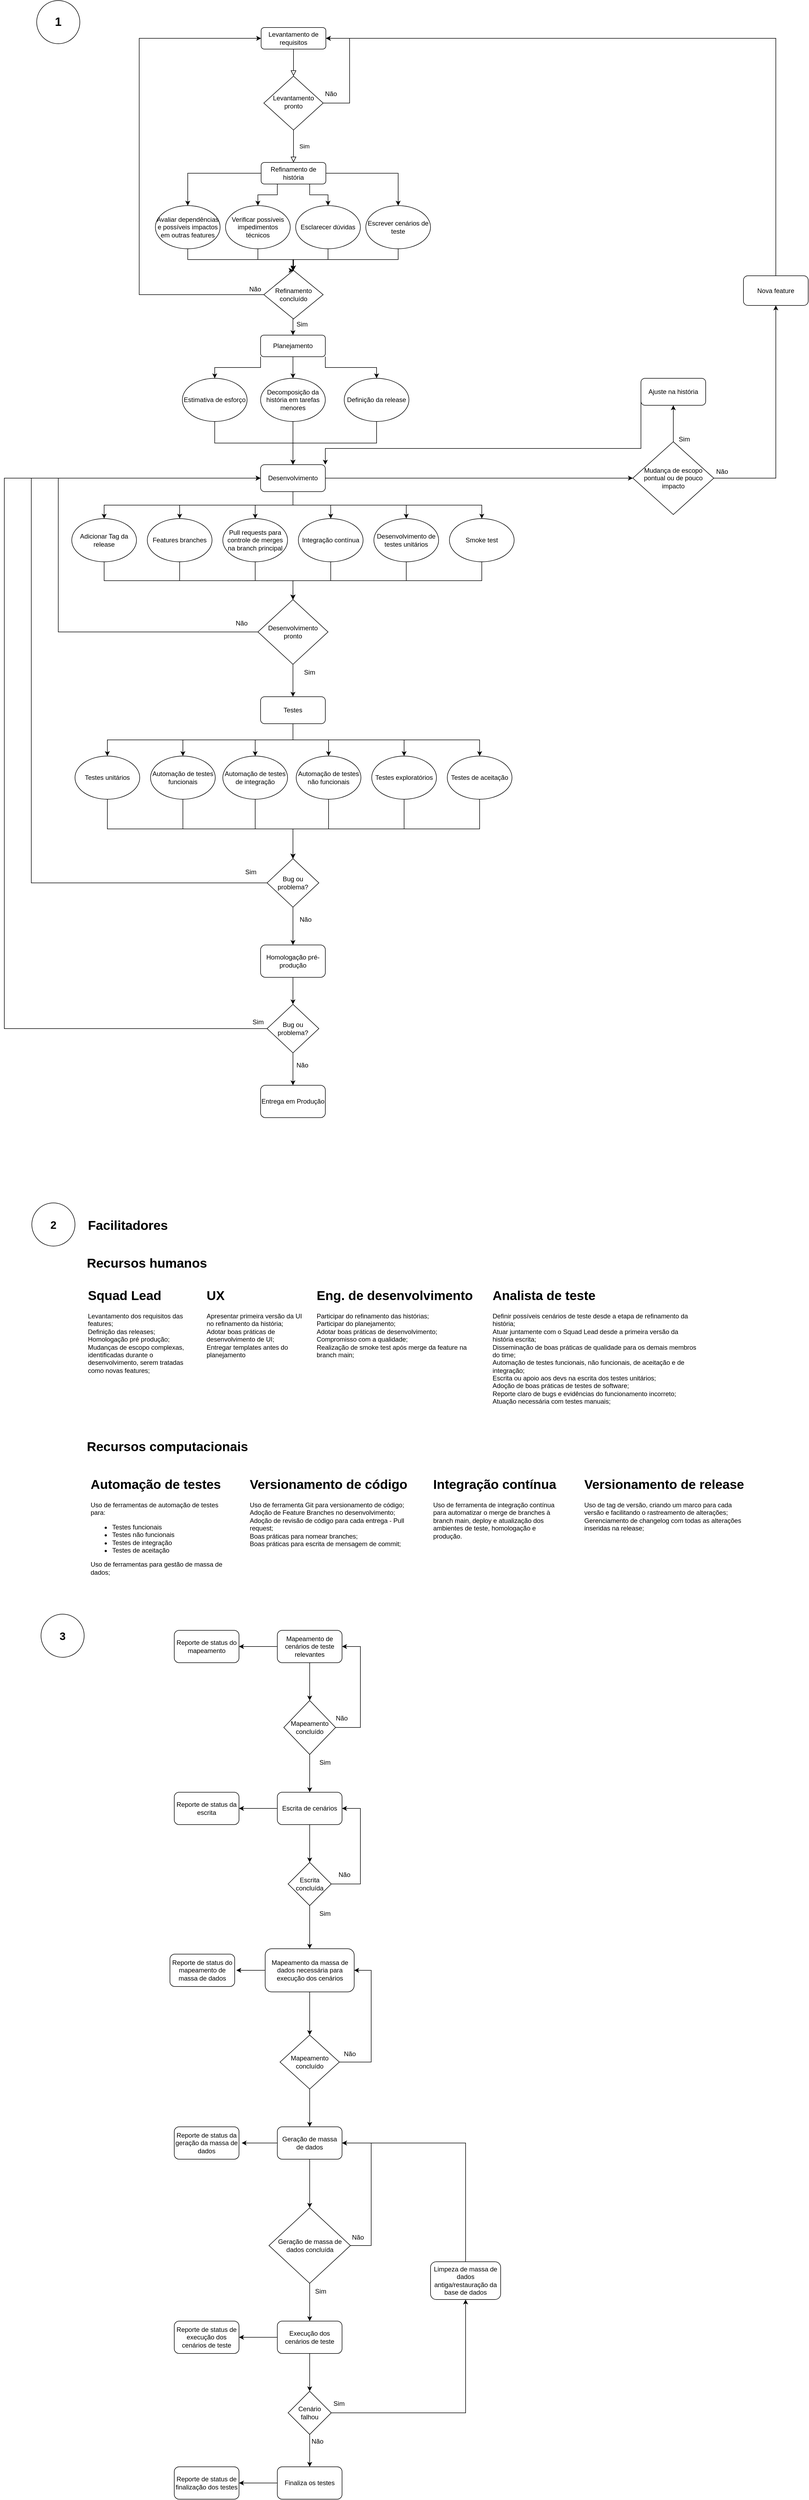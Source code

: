<mxfile version="21.3.4" type="github">
  <diagram id="C5RBs43oDa-KdzZeNtuy" name="Page-1">
    <mxGraphModel dx="2261" dy="803" grid="1" gridSize="10" guides="1" tooltips="1" connect="1" arrows="1" fold="1" page="1" pageScale="1" pageWidth="827" pageHeight="1169" math="0" shadow="0">
      <root>
        <mxCell id="WIyWlLk6GJQsqaUBKTNV-0" />
        <mxCell id="WIyWlLk6GJQsqaUBKTNV-1" parent="WIyWlLk6GJQsqaUBKTNV-0" />
        <mxCell id="WIyWlLk6GJQsqaUBKTNV-2" value="" style="rounded=0;html=1;jettySize=auto;orthogonalLoop=1;fontSize=11;endArrow=block;endFill=0;endSize=8;strokeWidth=1;shadow=0;labelBackgroundColor=none;edgeStyle=orthogonalEdgeStyle;" parent="WIyWlLk6GJQsqaUBKTNV-1" source="WIyWlLk6GJQsqaUBKTNV-3" target="WIyWlLk6GJQsqaUBKTNV-6" edge="1">
          <mxGeometry relative="1" as="geometry" />
        </mxCell>
        <mxCell id="WIyWlLk6GJQsqaUBKTNV-3" value="Levantamento de requisitos" style="rounded=1;whiteSpace=wrap;html=1;fontSize=12;glass=0;strokeWidth=1;shadow=0;" parent="WIyWlLk6GJQsqaUBKTNV-1" vertex="1">
          <mxGeometry x="326" y="80" width="120" height="40" as="geometry" />
        </mxCell>
        <mxCell id="WIyWlLk6GJQsqaUBKTNV-4" value="Sim" style="rounded=0;html=1;jettySize=auto;orthogonalLoop=1;fontSize=11;endArrow=block;endFill=0;endSize=8;strokeWidth=1;shadow=0;labelBackgroundColor=none;edgeStyle=orthogonalEdgeStyle;" parent="WIyWlLk6GJQsqaUBKTNV-1" source="WIyWlLk6GJQsqaUBKTNV-6" edge="1">
          <mxGeometry y="20" relative="1" as="geometry">
            <mxPoint as="offset" />
            <mxPoint x="386" y="330" as="targetPoint" />
            <Array as="points">
              <mxPoint x="386" y="320" />
              <mxPoint x="386" y="320" />
            </Array>
          </mxGeometry>
        </mxCell>
        <mxCell id="gUWSGeCoAkIVPsZjQ3K5-24" style="edgeStyle=orthogonalEdgeStyle;rounded=0;orthogonalLoop=1;jettySize=auto;html=1;exitX=1;exitY=0.5;exitDx=0;exitDy=0;entryX=1;entryY=0.5;entryDx=0;entryDy=0;" edge="1" parent="WIyWlLk6GJQsqaUBKTNV-1" source="WIyWlLk6GJQsqaUBKTNV-6" target="WIyWlLk6GJQsqaUBKTNV-3">
          <mxGeometry relative="1" as="geometry">
            <Array as="points">
              <mxPoint x="490" y="220" />
              <mxPoint x="490" y="100" />
            </Array>
          </mxGeometry>
        </mxCell>
        <mxCell id="WIyWlLk6GJQsqaUBKTNV-6" value="Levantamento pronto" style="rhombus;whiteSpace=wrap;html=1;shadow=0;fontFamily=Helvetica;fontSize=12;align=center;strokeWidth=1;spacing=6;spacingTop=-4;" parent="WIyWlLk6GJQsqaUBKTNV-1" vertex="1">
          <mxGeometry x="331" y="170" width="110" height="100" as="geometry" />
        </mxCell>
        <mxCell id="_JrQf9LCMX_1aPN5_MQG-32" style="edgeStyle=orthogonalEdgeStyle;rounded=0;orthogonalLoop=1;jettySize=auto;html=1;exitX=0.75;exitY=1;exitDx=0;exitDy=0;entryX=0.5;entryY=0;entryDx=0;entryDy=0;" parent="WIyWlLk6GJQsqaUBKTNV-1" source="WIyWlLk6GJQsqaUBKTNV-12" target="_JrQf9LCMX_1aPN5_MQG-2" edge="1">
          <mxGeometry relative="1" as="geometry" />
        </mxCell>
        <mxCell id="_JrQf9LCMX_1aPN5_MQG-34" style="edgeStyle=orthogonalEdgeStyle;rounded=0;orthogonalLoop=1;jettySize=auto;html=1;exitX=1;exitY=0.5;exitDx=0;exitDy=0;entryX=0.5;entryY=0;entryDx=0;entryDy=0;" parent="WIyWlLk6GJQsqaUBKTNV-1" source="WIyWlLk6GJQsqaUBKTNV-12" target="_JrQf9LCMX_1aPN5_MQG-3" edge="1">
          <mxGeometry relative="1" as="geometry" />
        </mxCell>
        <mxCell id="_JrQf9LCMX_1aPN5_MQG-35" style="edgeStyle=orthogonalEdgeStyle;rounded=0;orthogonalLoop=1;jettySize=auto;html=1;exitX=0;exitY=0.5;exitDx=0;exitDy=0;entryX=0.5;entryY=0;entryDx=0;entryDy=0;" parent="WIyWlLk6GJQsqaUBKTNV-1" source="WIyWlLk6GJQsqaUBKTNV-12" target="_JrQf9LCMX_1aPN5_MQG-0" edge="1">
          <mxGeometry relative="1" as="geometry">
            <mxPoint x="190" y="400" as="targetPoint" />
          </mxGeometry>
        </mxCell>
        <mxCell id="_JrQf9LCMX_1aPN5_MQG-36" style="edgeStyle=orthogonalEdgeStyle;rounded=0;orthogonalLoop=1;jettySize=auto;html=1;exitX=0.25;exitY=1;exitDx=0;exitDy=0;entryX=0.5;entryY=0;entryDx=0;entryDy=0;" parent="WIyWlLk6GJQsqaUBKTNV-1" source="WIyWlLk6GJQsqaUBKTNV-12" target="_JrQf9LCMX_1aPN5_MQG-1" edge="1">
          <mxGeometry relative="1" as="geometry" />
        </mxCell>
        <mxCell id="WIyWlLk6GJQsqaUBKTNV-12" value="Refinamento de história" style="rounded=1;whiteSpace=wrap;html=1;fontSize=12;glass=0;strokeWidth=1;shadow=0;" parent="WIyWlLk6GJQsqaUBKTNV-1" vertex="1">
          <mxGeometry x="326" y="330" width="120" height="40" as="geometry" />
        </mxCell>
        <mxCell id="_JrQf9LCMX_1aPN5_MQG-12" style="edgeStyle=orthogonalEdgeStyle;rounded=0;orthogonalLoop=1;jettySize=auto;html=1;exitX=0.5;exitY=1;exitDx=0;exitDy=0;entryX=0.5;entryY=0;entryDx=0;entryDy=0;" parent="WIyWlLk6GJQsqaUBKTNV-1" source="_JrQf9LCMX_1aPN5_MQG-0" target="_JrQf9LCMX_1aPN5_MQG-8" edge="1">
          <mxGeometry relative="1" as="geometry">
            <Array as="points">
              <mxPoint x="190" y="510" />
              <mxPoint x="385" y="510" />
            </Array>
          </mxGeometry>
        </mxCell>
        <mxCell id="_JrQf9LCMX_1aPN5_MQG-0" value="Avaliar dependências e possíveis impactos em outras features" style="ellipse;whiteSpace=wrap;html=1;" parent="WIyWlLk6GJQsqaUBKTNV-1" vertex="1">
          <mxGeometry x="130" y="410" width="120" height="80" as="geometry" />
        </mxCell>
        <mxCell id="_JrQf9LCMX_1aPN5_MQG-11" style="edgeStyle=orthogonalEdgeStyle;rounded=0;orthogonalLoop=1;jettySize=auto;html=1;exitX=0.5;exitY=1;exitDx=0;exitDy=0;entryX=0.5;entryY=0;entryDx=0;entryDy=0;" parent="WIyWlLk6GJQsqaUBKTNV-1" source="_JrQf9LCMX_1aPN5_MQG-1" target="_JrQf9LCMX_1aPN5_MQG-8" edge="1">
          <mxGeometry relative="1" as="geometry" />
        </mxCell>
        <mxCell id="_JrQf9LCMX_1aPN5_MQG-1" value="Verificar possíveis impedimentos técnicos" style="ellipse;whiteSpace=wrap;html=1;" parent="WIyWlLk6GJQsqaUBKTNV-1" vertex="1">
          <mxGeometry x="260" y="410" width="120" height="80" as="geometry" />
        </mxCell>
        <mxCell id="_JrQf9LCMX_1aPN5_MQG-10" style="edgeStyle=orthogonalEdgeStyle;rounded=0;orthogonalLoop=1;jettySize=auto;html=1;entryX=0.5;entryY=0;entryDx=0;entryDy=0;" parent="WIyWlLk6GJQsqaUBKTNV-1" source="_JrQf9LCMX_1aPN5_MQG-2" target="_JrQf9LCMX_1aPN5_MQG-8" edge="1">
          <mxGeometry relative="1" as="geometry" />
        </mxCell>
        <mxCell id="_JrQf9LCMX_1aPN5_MQG-2" value="Esclarecer dúvidas" style="ellipse;whiteSpace=wrap;html=1;" parent="WIyWlLk6GJQsqaUBKTNV-1" vertex="1">
          <mxGeometry x="390" y="410" width="120" height="80" as="geometry" />
        </mxCell>
        <mxCell id="_JrQf9LCMX_1aPN5_MQG-13" style="edgeStyle=orthogonalEdgeStyle;rounded=0;orthogonalLoop=1;jettySize=auto;html=1;exitX=0.5;exitY=1;exitDx=0;exitDy=0;" parent="WIyWlLk6GJQsqaUBKTNV-1" source="_JrQf9LCMX_1aPN5_MQG-3" target="_JrQf9LCMX_1aPN5_MQG-8" edge="1">
          <mxGeometry relative="1" as="geometry">
            <Array as="points">
              <mxPoint x="580" y="510" />
              <mxPoint x="385" y="510" />
            </Array>
          </mxGeometry>
        </mxCell>
        <mxCell id="_JrQf9LCMX_1aPN5_MQG-3" value="Escrever cenários de teste" style="ellipse;whiteSpace=wrap;html=1;" parent="WIyWlLk6GJQsqaUBKTNV-1" vertex="1">
          <mxGeometry x="520" y="410" width="120" height="80" as="geometry" />
        </mxCell>
        <mxCell id="_JrQf9LCMX_1aPN5_MQG-15" style="edgeStyle=orthogonalEdgeStyle;rounded=0;orthogonalLoop=1;jettySize=auto;html=1;exitX=0.5;exitY=1;exitDx=0;exitDy=0;entryX=0.5;entryY=0;entryDx=0;entryDy=0;" parent="WIyWlLk6GJQsqaUBKTNV-1" source="_JrQf9LCMX_1aPN5_MQG-8" target="_JrQf9LCMX_1aPN5_MQG-14" edge="1">
          <mxGeometry relative="1" as="geometry" />
        </mxCell>
        <mxCell id="_JrQf9LCMX_1aPN5_MQG-21" style="edgeStyle=orthogonalEdgeStyle;rounded=0;orthogonalLoop=1;jettySize=auto;html=1;exitX=0;exitY=0.5;exitDx=0;exitDy=0;entryX=0;entryY=0.5;entryDx=0;entryDy=0;" parent="WIyWlLk6GJQsqaUBKTNV-1" source="_JrQf9LCMX_1aPN5_MQG-8" target="WIyWlLk6GJQsqaUBKTNV-3" edge="1">
          <mxGeometry relative="1" as="geometry">
            <Array as="points">
              <mxPoint x="100" y="575" />
              <mxPoint x="100" y="100" />
            </Array>
          </mxGeometry>
        </mxCell>
        <mxCell id="_JrQf9LCMX_1aPN5_MQG-8" value="Refinamento concluído" style="rhombus;whiteSpace=wrap;html=1;" parent="WIyWlLk6GJQsqaUBKTNV-1" vertex="1">
          <mxGeometry x="331" y="530" width="110" height="90" as="geometry" />
        </mxCell>
        <mxCell id="_JrQf9LCMX_1aPN5_MQG-26" style="edgeStyle=orthogonalEdgeStyle;rounded=0;orthogonalLoop=1;jettySize=auto;html=1;exitX=0.5;exitY=1;exitDx=0;exitDy=0;" parent="WIyWlLk6GJQsqaUBKTNV-1" source="_JrQf9LCMX_1aPN5_MQG-14" target="_JrQf9LCMX_1aPN5_MQG-24" edge="1">
          <mxGeometry relative="1" as="geometry" />
        </mxCell>
        <mxCell id="_JrQf9LCMX_1aPN5_MQG-27" style="edgeStyle=orthogonalEdgeStyle;rounded=0;orthogonalLoop=1;jettySize=auto;html=1;exitX=0;exitY=1;exitDx=0;exitDy=0;entryX=0.5;entryY=0;entryDx=0;entryDy=0;" parent="WIyWlLk6GJQsqaUBKTNV-1" source="_JrQf9LCMX_1aPN5_MQG-14" target="_JrQf9LCMX_1aPN5_MQG-23" edge="1">
          <mxGeometry relative="1" as="geometry" />
        </mxCell>
        <mxCell id="_JrQf9LCMX_1aPN5_MQG-28" style="edgeStyle=orthogonalEdgeStyle;rounded=0;orthogonalLoop=1;jettySize=auto;html=1;exitX=1;exitY=1;exitDx=0;exitDy=0;entryX=0.5;entryY=0;entryDx=0;entryDy=0;" parent="WIyWlLk6GJQsqaUBKTNV-1" source="_JrQf9LCMX_1aPN5_MQG-14" target="_JrQf9LCMX_1aPN5_MQG-25" edge="1">
          <mxGeometry relative="1" as="geometry" />
        </mxCell>
        <mxCell id="_JrQf9LCMX_1aPN5_MQG-14" value="Planejamento" style="rounded=1;whiteSpace=wrap;html=1;" parent="WIyWlLk6GJQsqaUBKTNV-1" vertex="1">
          <mxGeometry x="325" y="650" width="120" height="40" as="geometry" />
        </mxCell>
        <mxCell id="_JrQf9LCMX_1aPN5_MQG-16" value="Sim" style="text;html=1;strokeColor=none;fillColor=none;align=center;verticalAlign=middle;whiteSpace=wrap;rounded=0;" parent="WIyWlLk6GJQsqaUBKTNV-1" vertex="1">
          <mxGeometry x="380" y="620" width="44" height="20" as="geometry" />
        </mxCell>
        <mxCell id="_JrQf9LCMX_1aPN5_MQG-22" value="Não" style="text;html=1;strokeColor=none;fillColor=none;align=center;verticalAlign=middle;whiteSpace=wrap;rounded=0;" parent="WIyWlLk6GJQsqaUBKTNV-1" vertex="1">
          <mxGeometry x="285" y="550" width="60" height="30" as="geometry" />
        </mxCell>
        <mxCell id="_JrQf9LCMX_1aPN5_MQG-38" style="edgeStyle=orthogonalEdgeStyle;rounded=0;orthogonalLoop=1;jettySize=auto;html=1;exitX=0.5;exitY=1;exitDx=0;exitDy=0;" parent="WIyWlLk6GJQsqaUBKTNV-1" source="_JrQf9LCMX_1aPN5_MQG-23" target="_JrQf9LCMX_1aPN5_MQG-37" edge="1">
          <mxGeometry relative="1" as="geometry" />
        </mxCell>
        <mxCell id="_JrQf9LCMX_1aPN5_MQG-23" value="Estimativa de esforço" style="ellipse;whiteSpace=wrap;html=1;" parent="WIyWlLk6GJQsqaUBKTNV-1" vertex="1">
          <mxGeometry x="180" y="730" width="120" height="80" as="geometry" />
        </mxCell>
        <mxCell id="_JrQf9LCMX_1aPN5_MQG-39" style="edgeStyle=orthogonalEdgeStyle;rounded=0;orthogonalLoop=1;jettySize=auto;html=1;exitX=0.5;exitY=1;exitDx=0;exitDy=0;entryX=0.5;entryY=0;entryDx=0;entryDy=0;" parent="WIyWlLk6GJQsqaUBKTNV-1" source="_JrQf9LCMX_1aPN5_MQG-24" target="_JrQf9LCMX_1aPN5_MQG-37" edge="1">
          <mxGeometry relative="1" as="geometry" />
        </mxCell>
        <mxCell id="_JrQf9LCMX_1aPN5_MQG-24" value="Decomposição da história em tarefas menores" style="ellipse;whiteSpace=wrap;html=1;" parent="WIyWlLk6GJQsqaUBKTNV-1" vertex="1">
          <mxGeometry x="325" y="730" width="120" height="80" as="geometry" />
        </mxCell>
        <mxCell id="_JrQf9LCMX_1aPN5_MQG-40" style="edgeStyle=orthogonalEdgeStyle;rounded=0;orthogonalLoop=1;jettySize=auto;html=1;exitX=0.5;exitY=1;exitDx=0;exitDy=0;entryX=0.5;entryY=0;entryDx=0;entryDy=0;" parent="WIyWlLk6GJQsqaUBKTNV-1" source="_JrQf9LCMX_1aPN5_MQG-25" target="_JrQf9LCMX_1aPN5_MQG-37" edge="1">
          <mxGeometry relative="1" as="geometry" />
        </mxCell>
        <mxCell id="_JrQf9LCMX_1aPN5_MQG-25" value="Definição da release" style="ellipse;whiteSpace=wrap;html=1;" parent="WIyWlLk6GJQsqaUBKTNV-1" vertex="1">
          <mxGeometry x="480" y="730" width="120" height="80" as="geometry" />
        </mxCell>
        <mxCell id="_JrQf9LCMX_1aPN5_MQG-50" style="edgeStyle=orthogonalEdgeStyle;rounded=0;orthogonalLoop=1;jettySize=auto;html=1;exitX=0.5;exitY=1;exitDx=0;exitDy=0;entryX=0.5;entryY=0;entryDx=0;entryDy=0;" parent="WIyWlLk6GJQsqaUBKTNV-1" source="_JrQf9LCMX_1aPN5_MQG-37" target="_JrQf9LCMX_1aPN5_MQG-43" edge="1">
          <mxGeometry relative="1" as="geometry" />
        </mxCell>
        <mxCell id="_JrQf9LCMX_1aPN5_MQG-51" style="edgeStyle=orthogonalEdgeStyle;rounded=0;orthogonalLoop=1;jettySize=auto;html=1;exitX=0.5;exitY=1;exitDx=0;exitDy=0;entryX=0.5;entryY=0;entryDx=0;entryDy=0;" parent="WIyWlLk6GJQsqaUBKTNV-1" source="_JrQf9LCMX_1aPN5_MQG-37" target="_JrQf9LCMX_1aPN5_MQG-42" edge="1">
          <mxGeometry relative="1" as="geometry" />
        </mxCell>
        <mxCell id="_JrQf9LCMX_1aPN5_MQG-52" style="edgeStyle=orthogonalEdgeStyle;rounded=0;orthogonalLoop=1;jettySize=auto;html=1;exitX=0.5;exitY=1;exitDx=0;exitDy=0;entryX=0.5;entryY=0;entryDx=0;entryDy=0;" parent="WIyWlLk6GJQsqaUBKTNV-1" source="_JrQf9LCMX_1aPN5_MQG-37" target="_JrQf9LCMX_1aPN5_MQG-41" edge="1">
          <mxGeometry relative="1" as="geometry" />
        </mxCell>
        <mxCell id="_JrQf9LCMX_1aPN5_MQG-53" style="edgeStyle=orthogonalEdgeStyle;rounded=0;orthogonalLoop=1;jettySize=auto;html=1;exitX=0.5;exitY=1;exitDx=0;exitDy=0;entryX=0.5;entryY=0;entryDx=0;entryDy=0;" parent="WIyWlLk6GJQsqaUBKTNV-1" source="_JrQf9LCMX_1aPN5_MQG-37" target="_JrQf9LCMX_1aPN5_MQG-44" edge="1">
          <mxGeometry relative="1" as="geometry" />
        </mxCell>
        <mxCell id="_JrQf9LCMX_1aPN5_MQG-54" style="edgeStyle=orthogonalEdgeStyle;rounded=0;orthogonalLoop=1;jettySize=auto;html=1;exitX=0.5;exitY=1;exitDx=0;exitDy=0;entryX=0.5;entryY=0;entryDx=0;entryDy=0;" parent="WIyWlLk6GJQsqaUBKTNV-1" source="_JrQf9LCMX_1aPN5_MQG-37" target="_JrQf9LCMX_1aPN5_MQG-46" edge="1">
          <mxGeometry relative="1" as="geometry" />
        </mxCell>
        <mxCell id="_JrQf9LCMX_1aPN5_MQG-55" style="edgeStyle=orthogonalEdgeStyle;rounded=0;orthogonalLoop=1;jettySize=auto;html=1;exitX=0.5;exitY=1;exitDx=0;exitDy=0;entryX=0.5;entryY=0;entryDx=0;entryDy=0;" parent="WIyWlLk6GJQsqaUBKTNV-1" source="_JrQf9LCMX_1aPN5_MQG-37" target="_JrQf9LCMX_1aPN5_MQG-48" edge="1">
          <mxGeometry relative="1" as="geometry" />
        </mxCell>
        <mxCell id="gUWSGeCoAkIVPsZjQ3K5-43" style="edgeStyle=orthogonalEdgeStyle;rounded=0;orthogonalLoop=1;jettySize=auto;html=1;exitX=1;exitY=0.5;exitDx=0;exitDy=0;entryX=0;entryY=0.5;entryDx=0;entryDy=0;" edge="1" parent="WIyWlLk6GJQsqaUBKTNV-1" source="_JrQf9LCMX_1aPN5_MQG-37" target="gUWSGeCoAkIVPsZjQ3K5-31">
          <mxGeometry relative="1" as="geometry" />
        </mxCell>
        <mxCell id="_JrQf9LCMX_1aPN5_MQG-37" value="Desenvolvimento" style="rounded=1;whiteSpace=wrap;html=1;" parent="WIyWlLk6GJQsqaUBKTNV-1" vertex="1">
          <mxGeometry x="325" y="890" width="120" height="50" as="geometry" />
        </mxCell>
        <mxCell id="_JrQf9LCMX_1aPN5_MQG-56" style="edgeStyle=orthogonalEdgeStyle;rounded=0;orthogonalLoop=1;jettySize=auto;html=1;exitX=0.5;exitY=1;exitDx=0;exitDy=0;" parent="WIyWlLk6GJQsqaUBKTNV-1" source="_JrQf9LCMX_1aPN5_MQG-41" target="_JrQf9LCMX_1aPN5_MQG-49" edge="1">
          <mxGeometry relative="1" as="geometry" />
        </mxCell>
        <mxCell id="_JrQf9LCMX_1aPN5_MQG-41" value="Adicionar Tag da release" style="ellipse;whiteSpace=wrap;html=1;" parent="WIyWlLk6GJQsqaUBKTNV-1" vertex="1">
          <mxGeometry x="-25" y="990" width="120" height="80" as="geometry" />
        </mxCell>
        <mxCell id="_JrQf9LCMX_1aPN5_MQG-58" style="edgeStyle=orthogonalEdgeStyle;rounded=0;orthogonalLoop=1;jettySize=auto;html=1;exitX=0.5;exitY=1;exitDx=0;exitDy=0;entryX=0.5;entryY=0;entryDx=0;entryDy=0;" parent="WIyWlLk6GJQsqaUBKTNV-1" source="_JrQf9LCMX_1aPN5_MQG-42" target="_JrQf9LCMX_1aPN5_MQG-49" edge="1">
          <mxGeometry relative="1" as="geometry" />
        </mxCell>
        <mxCell id="_JrQf9LCMX_1aPN5_MQG-42" value="Features branches" style="ellipse;whiteSpace=wrap;html=1;" parent="WIyWlLk6GJQsqaUBKTNV-1" vertex="1">
          <mxGeometry x="115" y="990" width="120" height="80" as="geometry" />
        </mxCell>
        <mxCell id="_JrQf9LCMX_1aPN5_MQG-59" style="edgeStyle=orthogonalEdgeStyle;rounded=0;orthogonalLoop=1;jettySize=auto;html=1;exitX=0.5;exitY=1;exitDx=0;exitDy=0;entryX=0.5;entryY=0;entryDx=0;entryDy=0;" parent="WIyWlLk6GJQsqaUBKTNV-1" source="_JrQf9LCMX_1aPN5_MQG-43" target="_JrQf9LCMX_1aPN5_MQG-49" edge="1">
          <mxGeometry relative="1" as="geometry" />
        </mxCell>
        <mxCell id="_JrQf9LCMX_1aPN5_MQG-43" value="Pull requests para controle de merges na branch principal" style="ellipse;whiteSpace=wrap;html=1;" parent="WIyWlLk6GJQsqaUBKTNV-1" vertex="1">
          <mxGeometry x="255" y="990" width="120" height="80" as="geometry" />
        </mxCell>
        <mxCell id="_JrQf9LCMX_1aPN5_MQG-60" style="edgeStyle=orthogonalEdgeStyle;rounded=0;orthogonalLoop=1;jettySize=auto;html=1;exitX=0.5;exitY=1;exitDx=0;exitDy=0;entryX=0.5;entryY=0;entryDx=0;entryDy=0;" parent="WIyWlLk6GJQsqaUBKTNV-1" source="_JrQf9LCMX_1aPN5_MQG-44" target="_JrQf9LCMX_1aPN5_MQG-49" edge="1">
          <mxGeometry relative="1" as="geometry" />
        </mxCell>
        <mxCell id="_JrQf9LCMX_1aPN5_MQG-44" value="Integração contínua" style="ellipse;whiteSpace=wrap;html=1;" parent="WIyWlLk6GJQsqaUBKTNV-1" vertex="1">
          <mxGeometry x="395" y="990" width="120" height="80" as="geometry" />
        </mxCell>
        <mxCell id="_JrQf9LCMX_1aPN5_MQG-61" style="edgeStyle=orthogonalEdgeStyle;rounded=0;orthogonalLoop=1;jettySize=auto;html=1;exitX=0.5;exitY=1;exitDx=0;exitDy=0;entryX=0.5;entryY=0;entryDx=0;entryDy=0;" parent="WIyWlLk6GJQsqaUBKTNV-1" source="_JrQf9LCMX_1aPN5_MQG-46" target="_JrQf9LCMX_1aPN5_MQG-49" edge="1">
          <mxGeometry relative="1" as="geometry" />
        </mxCell>
        <mxCell id="_JrQf9LCMX_1aPN5_MQG-46" value="Desenvolvimento de testes unitários" style="ellipse;whiteSpace=wrap;html=1;" parent="WIyWlLk6GJQsqaUBKTNV-1" vertex="1">
          <mxGeometry x="535" y="990" width="120" height="80" as="geometry" />
        </mxCell>
        <mxCell id="_JrQf9LCMX_1aPN5_MQG-62" style="edgeStyle=orthogonalEdgeStyle;rounded=0;orthogonalLoop=1;jettySize=auto;html=1;exitX=0.5;exitY=1;exitDx=0;exitDy=0;entryX=0.5;entryY=0;entryDx=0;entryDy=0;" parent="WIyWlLk6GJQsqaUBKTNV-1" source="_JrQf9LCMX_1aPN5_MQG-48" target="_JrQf9LCMX_1aPN5_MQG-49" edge="1">
          <mxGeometry relative="1" as="geometry" />
        </mxCell>
        <mxCell id="_JrQf9LCMX_1aPN5_MQG-48" value="Smoke test" style="ellipse;whiteSpace=wrap;html=1;" parent="WIyWlLk6GJQsqaUBKTNV-1" vertex="1">
          <mxGeometry x="675" y="990" width="120" height="80" as="geometry" />
        </mxCell>
        <mxCell id="_JrQf9LCMX_1aPN5_MQG-63" style="edgeStyle=orthogonalEdgeStyle;rounded=0;orthogonalLoop=1;jettySize=auto;html=1;exitX=0;exitY=0.5;exitDx=0;exitDy=0;entryX=0;entryY=0.5;entryDx=0;entryDy=0;" parent="WIyWlLk6GJQsqaUBKTNV-1" source="_JrQf9LCMX_1aPN5_MQG-49" target="_JrQf9LCMX_1aPN5_MQG-37" edge="1">
          <mxGeometry relative="1" as="geometry">
            <Array as="points">
              <mxPoint x="-50" y="1200" />
              <mxPoint x="-50" y="915" />
            </Array>
          </mxGeometry>
        </mxCell>
        <mxCell id="_JrQf9LCMX_1aPN5_MQG-67" style="edgeStyle=orthogonalEdgeStyle;rounded=0;orthogonalLoop=1;jettySize=auto;html=1;exitX=0.5;exitY=1;exitDx=0;exitDy=0;entryX=0.5;entryY=0;entryDx=0;entryDy=0;" parent="WIyWlLk6GJQsqaUBKTNV-1" source="_JrQf9LCMX_1aPN5_MQG-49" target="_JrQf9LCMX_1aPN5_MQG-65" edge="1">
          <mxGeometry relative="1" as="geometry" />
        </mxCell>
        <mxCell id="_JrQf9LCMX_1aPN5_MQG-49" value="Desenvolvimento pronto" style="rhombus;whiteSpace=wrap;html=1;" parent="WIyWlLk6GJQsqaUBKTNV-1" vertex="1">
          <mxGeometry x="320" y="1140" width="130" height="120" as="geometry" />
        </mxCell>
        <mxCell id="_JrQf9LCMX_1aPN5_MQG-64" value="Não" style="text;html=1;strokeColor=none;fillColor=none;align=center;verticalAlign=middle;whiteSpace=wrap;rounded=0;" parent="WIyWlLk6GJQsqaUBKTNV-1" vertex="1">
          <mxGeometry x="260" y="1169" width="60" height="30" as="geometry" />
        </mxCell>
        <mxCell id="_JrQf9LCMX_1aPN5_MQG-74" style="edgeStyle=orthogonalEdgeStyle;rounded=0;orthogonalLoop=1;jettySize=auto;html=1;exitX=0.5;exitY=1;exitDx=0;exitDy=0;entryX=0.5;entryY=0;entryDx=0;entryDy=0;" parent="WIyWlLk6GJQsqaUBKTNV-1" source="_JrQf9LCMX_1aPN5_MQG-65" target="_JrQf9LCMX_1aPN5_MQG-71" edge="1">
          <mxGeometry relative="1" as="geometry" />
        </mxCell>
        <mxCell id="_JrQf9LCMX_1aPN5_MQG-75" style="edgeStyle=orthogonalEdgeStyle;rounded=0;orthogonalLoop=1;jettySize=auto;html=1;exitX=0.5;exitY=1;exitDx=0;exitDy=0;" parent="WIyWlLk6GJQsqaUBKTNV-1" source="_JrQf9LCMX_1aPN5_MQG-65" target="_JrQf9LCMX_1aPN5_MQG-72" edge="1">
          <mxGeometry relative="1" as="geometry" />
        </mxCell>
        <mxCell id="_JrQf9LCMX_1aPN5_MQG-76" style="edgeStyle=orthogonalEdgeStyle;rounded=0;orthogonalLoop=1;jettySize=auto;html=1;exitX=0.5;exitY=1;exitDx=0;exitDy=0;entryX=0.5;entryY=0;entryDx=0;entryDy=0;" parent="WIyWlLk6GJQsqaUBKTNV-1" source="_JrQf9LCMX_1aPN5_MQG-65" target="_JrQf9LCMX_1aPN5_MQG-73" edge="1">
          <mxGeometry relative="1" as="geometry" />
        </mxCell>
        <mxCell id="_JrQf9LCMX_1aPN5_MQG-77" style="edgeStyle=orthogonalEdgeStyle;rounded=0;orthogonalLoop=1;jettySize=auto;html=1;exitX=0.5;exitY=1;exitDx=0;exitDy=0;entryX=0.5;entryY=0;entryDx=0;entryDy=0;" parent="WIyWlLk6GJQsqaUBKTNV-1" source="_JrQf9LCMX_1aPN5_MQG-65" target="_JrQf9LCMX_1aPN5_MQG-70" edge="1">
          <mxGeometry relative="1" as="geometry" />
        </mxCell>
        <mxCell id="_JrQf9LCMX_1aPN5_MQG-78" style="edgeStyle=orthogonalEdgeStyle;rounded=0;orthogonalLoop=1;jettySize=auto;html=1;exitX=0.5;exitY=1;exitDx=0;exitDy=0;entryX=0.5;entryY=0;entryDx=0;entryDy=0;" parent="WIyWlLk6GJQsqaUBKTNV-1" source="_JrQf9LCMX_1aPN5_MQG-65" target="_JrQf9LCMX_1aPN5_MQG-69" edge="1">
          <mxGeometry relative="1" as="geometry" />
        </mxCell>
        <mxCell id="_JrQf9LCMX_1aPN5_MQG-79" style="edgeStyle=orthogonalEdgeStyle;rounded=0;orthogonalLoop=1;jettySize=auto;html=1;exitX=0.5;exitY=1;exitDx=0;exitDy=0;entryX=0.5;entryY=0;entryDx=0;entryDy=0;" parent="WIyWlLk6GJQsqaUBKTNV-1" source="_JrQf9LCMX_1aPN5_MQG-65" target="_JrQf9LCMX_1aPN5_MQG-68" edge="1">
          <mxGeometry relative="1" as="geometry" />
        </mxCell>
        <mxCell id="_JrQf9LCMX_1aPN5_MQG-65" value="Testes" style="rounded=1;whiteSpace=wrap;html=1;" parent="WIyWlLk6GJQsqaUBKTNV-1" vertex="1">
          <mxGeometry x="325" y="1320" width="120" height="50" as="geometry" />
        </mxCell>
        <mxCell id="gUWSGeCoAkIVPsZjQ3K5-0" style="edgeStyle=orthogonalEdgeStyle;rounded=0;orthogonalLoop=1;jettySize=auto;html=1;exitX=0.5;exitY=1;exitDx=0;exitDy=0;" edge="1" parent="WIyWlLk6GJQsqaUBKTNV-1" source="_JrQf9LCMX_1aPN5_MQG-68" target="_JrQf9LCMX_1aPN5_MQG-80">
          <mxGeometry relative="1" as="geometry" />
        </mxCell>
        <mxCell id="_JrQf9LCMX_1aPN5_MQG-68" value="Testes unitários" style="ellipse;whiteSpace=wrap;html=1;" parent="WIyWlLk6GJQsqaUBKTNV-1" vertex="1">
          <mxGeometry x="-19" y="1430" width="120" height="80" as="geometry" />
        </mxCell>
        <mxCell id="gUWSGeCoAkIVPsZjQ3K5-2" style="edgeStyle=orthogonalEdgeStyle;rounded=0;orthogonalLoop=1;jettySize=auto;html=1;exitX=0.5;exitY=1;exitDx=0;exitDy=0;entryX=0.5;entryY=0;entryDx=0;entryDy=0;" edge="1" parent="WIyWlLk6GJQsqaUBKTNV-1" source="_JrQf9LCMX_1aPN5_MQG-69" target="_JrQf9LCMX_1aPN5_MQG-80">
          <mxGeometry relative="1" as="geometry" />
        </mxCell>
        <mxCell id="_JrQf9LCMX_1aPN5_MQG-69" value="Automação de testes funcionais" style="ellipse;whiteSpace=wrap;html=1;" parent="WIyWlLk6GJQsqaUBKTNV-1" vertex="1">
          <mxGeometry x="121" y="1430" width="120" height="80" as="geometry" />
        </mxCell>
        <mxCell id="gUWSGeCoAkIVPsZjQ3K5-3" style="edgeStyle=orthogonalEdgeStyle;rounded=0;orthogonalLoop=1;jettySize=auto;html=1;exitX=0.5;exitY=1;exitDx=0;exitDy=0;entryX=0.5;entryY=0;entryDx=0;entryDy=0;" edge="1" parent="WIyWlLk6GJQsqaUBKTNV-1" source="_JrQf9LCMX_1aPN5_MQG-70" target="_JrQf9LCMX_1aPN5_MQG-80">
          <mxGeometry relative="1" as="geometry" />
        </mxCell>
        <mxCell id="_JrQf9LCMX_1aPN5_MQG-70" value="Automação de testes de integração" style="ellipse;whiteSpace=wrap;html=1;" parent="WIyWlLk6GJQsqaUBKTNV-1" vertex="1">
          <mxGeometry x="255" y="1430" width="120" height="80" as="geometry" />
        </mxCell>
        <mxCell id="gUWSGeCoAkIVPsZjQ3K5-4" style="edgeStyle=orthogonalEdgeStyle;rounded=0;orthogonalLoop=1;jettySize=auto;html=1;exitX=0.5;exitY=1;exitDx=0;exitDy=0;entryX=0.5;entryY=0;entryDx=0;entryDy=0;" edge="1" parent="WIyWlLk6GJQsqaUBKTNV-1" source="_JrQf9LCMX_1aPN5_MQG-71" target="_JrQf9LCMX_1aPN5_MQG-80">
          <mxGeometry relative="1" as="geometry" />
        </mxCell>
        <mxCell id="_JrQf9LCMX_1aPN5_MQG-71" value="Automação de testes não funcionais" style="ellipse;whiteSpace=wrap;html=1;" parent="WIyWlLk6GJQsqaUBKTNV-1" vertex="1">
          <mxGeometry x="391" y="1430" width="120" height="80" as="geometry" />
        </mxCell>
        <mxCell id="gUWSGeCoAkIVPsZjQ3K5-5" style="edgeStyle=orthogonalEdgeStyle;rounded=0;orthogonalLoop=1;jettySize=auto;html=1;exitX=0.5;exitY=1;exitDx=0;exitDy=0;entryX=0.5;entryY=0;entryDx=0;entryDy=0;" edge="1" parent="WIyWlLk6GJQsqaUBKTNV-1" source="_JrQf9LCMX_1aPN5_MQG-72" target="_JrQf9LCMX_1aPN5_MQG-80">
          <mxGeometry relative="1" as="geometry" />
        </mxCell>
        <mxCell id="_JrQf9LCMX_1aPN5_MQG-72" value="Testes exploratórios" style="ellipse;whiteSpace=wrap;html=1;" parent="WIyWlLk6GJQsqaUBKTNV-1" vertex="1">
          <mxGeometry x="531" y="1430" width="120" height="80" as="geometry" />
        </mxCell>
        <mxCell id="gUWSGeCoAkIVPsZjQ3K5-6" style="edgeStyle=orthogonalEdgeStyle;rounded=0;orthogonalLoop=1;jettySize=auto;html=1;exitX=0.5;exitY=1;exitDx=0;exitDy=0;entryX=0.5;entryY=0;entryDx=0;entryDy=0;" edge="1" parent="WIyWlLk6GJQsqaUBKTNV-1" source="_JrQf9LCMX_1aPN5_MQG-73" target="_JrQf9LCMX_1aPN5_MQG-80">
          <mxGeometry relative="1" as="geometry" />
        </mxCell>
        <mxCell id="_JrQf9LCMX_1aPN5_MQG-73" value="Testes de aceitação" style="ellipse;whiteSpace=wrap;html=1;" parent="WIyWlLk6GJQsqaUBKTNV-1" vertex="1">
          <mxGeometry x="671" y="1430" width="120" height="80" as="geometry" />
        </mxCell>
        <mxCell id="gUWSGeCoAkIVPsZjQ3K5-10" style="edgeStyle=orthogonalEdgeStyle;rounded=0;orthogonalLoop=1;jettySize=auto;html=1;exitX=0.5;exitY=1;exitDx=0;exitDy=0;" edge="1" parent="WIyWlLk6GJQsqaUBKTNV-1" source="_JrQf9LCMX_1aPN5_MQG-80" target="gUWSGeCoAkIVPsZjQ3K5-9">
          <mxGeometry relative="1" as="geometry" />
        </mxCell>
        <mxCell id="gUWSGeCoAkIVPsZjQ3K5-16" style="edgeStyle=orthogonalEdgeStyle;rounded=0;orthogonalLoop=1;jettySize=auto;html=1;exitX=0;exitY=0.5;exitDx=0;exitDy=0;entryX=0;entryY=0.5;entryDx=0;entryDy=0;" edge="1" parent="WIyWlLk6GJQsqaUBKTNV-1" source="_JrQf9LCMX_1aPN5_MQG-80" target="_JrQf9LCMX_1aPN5_MQG-37">
          <mxGeometry relative="1" as="geometry">
            <Array as="points">
              <mxPoint x="-100" y="1665" />
              <mxPoint x="-100" y="915" />
            </Array>
          </mxGeometry>
        </mxCell>
        <mxCell id="_JrQf9LCMX_1aPN5_MQG-80" value="Bug ou problema?" style="rhombus;whiteSpace=wrap;html=1;" parent="WIyWlLk6GJQsqaUBKTNV-1" vertex="1">
          <mxGeometry x="337" y="1620" width="96" height="90" as="geometry" />
        </mxCell>
        <mxCell id="_JrQf9LCMX_1aPN5_MQG-82" value="Sim" style="text;html=1;strokeColor=none;fillColor=none;align=center;verticalAlign=middle;whiteSpace=wrap;rounded=0;" parent="WIyWlLk6GJQsqaUBKTNV-1" vertex="1">
          <mxGeometry x="386" y="1260" width="60" height="30" as="geometry" />
        </mxCell>
        <mxCell id="gUWSGeCoAkIVPsZjQ3K5-8" value="Sim" style="text;html=1;strokeColor=none;fillColor=none;align=center;verticalAlign=middle;whiteSpace=wrap;rounded=0;" vertex="1" parent="WIyWlLk6GJQsqaUBKTNV-1">
          <mxGeometry x="277" y="1630" width="60" height="30" as="geometry" />
        </mxCell>
        <mxCell id="gUWSGeCoAkIVPsZjQ3K5-14" style="edgeStyle=orthogonalEdgeStyle;rounded=0;orthogonalLoop=1;jettySize=auto;html=1;exitX=0.5;exitY=1;exitDx=0;exitDy=0;entryX=0.5;entryY=0;entryDx=0;entryDy=0;" edge="1" parent="WIyWlLk6GJQsqaUBKTNV-1" source="gUWSGeCoAkIVPsZjQ3K5-9" target="gUWSGeCoAkIVPsZjQ3K5-13">
          <mxGeometry relative="1" as="geometry" />
        </mxCell>
        <mxCell id="gUWSGeCoAkIVPsZjQ3K5-9" value="Homologação pré-produção" style="rounded=1;whiteSpace=wrap;html=1;" vertex="1" parent="WIyWlLk6GJQsqaUBKTNV-1">
          <mxGeometry x="325" y="1780" width="120" height="60" as="geometry" />
        </mxCell>
        <mxCell id="gUWSGeCoAkIVPsZjQ3K5-12" value="Não" style="text;html=1;align=center;verticalAlign=middle;resizable=0;points=[];autosize=1;strokeColor=none;fillColor=none;" vertex="1" parent="WIyWlLk6GJQsqaUBKTNV-1">
          <mxGeometry x="383" y="1718" width="50" height="30" as="geometry" />
        </mxCell>
        <mxCell id="gUWSGeCoAkIVPsZjQ3K5-15" style="edgeStyle=orthogonalEdgeStyle;rounded=0;orthogonalLoop=1;jettySize=auto;html=1;exitX=0;exitY=0.5;exitDx=0;exitDy=0;entryX=0;entryY=0.5;entryDx=0;entryDy=0;" edge="1" parent="WIyWlLk6GJQsqaUBKTNV-1" source="gUWSGeCoAkIVPsZjQ3K5-13" target="_JrQf9LCMX_1aPN5_MQG-37">
          <mxGeometry relative="1" as="geometry">
            <Array as="points">
              <mxPoint x="-150" y="1935" />
              <mxPoint x="-150" y="915" />
            </Array>
          </mxGeometry>
        </mxCell>
        <mxCell id="gUWSGeCoAkIVPsZjQ3K5-19" style="edgeStyle=orthogonalEdgeStyle;rounded=0;orthogonalLoop=1;jettySize=auto;html=1;exitX=0.5;exitY=1;exitDx=0;exitDy=0;entryX=0.5;entryY=0;entryDx=0;entryDy=0;" edge="1" parent="WIyWlLk6GJQsqaUBKTNV-1" source="gUWSGeCoAkIVPsZjQ3K5-13" target="gUWSGeCoAkIVPsZjQ3K5-18">
          <mxGeometry relative="1" as="geometry" />
        </mxCell>
        <mxCell id="gUWSGeCoAkIVPsZjQ3K5-13" value="Bug ou problema?" style="rhombus;whiteSpace=wrap;html=1;" vertex="1" parent="WIyWlLk6GJQsqaUBKTNV-1">
          <mxGeometry x="337" y="1890" width="96" height="90" as="geometry" />
        </mxCell>
        <mxCell id="gUWSGeCoAkIVPsZjQ3K5-17" value="Sim" style="text;html=1;align=center;verticalAlign=middle;resizable=0;points=[];autosize=1;strokeColor=none;fillColor=none;" vertex="1" parent="WIyWlLk6GJQsqaUBKTNV-1">
          <mxGeometry x="300" y="1908" width="40" height="30" as="geometry" />
        </mxCell>
        <mxCell id="gUWSGeCoAkIVPsZjQ3K5-18" value="Entrega em Produção" style="rounded=1;whiteSpace=wrap;html=1;" vertex="1" parent="WIyWlLk6GJQsqaUBKTNV-1">
          <mxGeometry x="325" y="2040" width="120" height="60" as="geometry" />
        </mxCell>
        <mxCell id="gUWSGeCoAkIVPsZjQ3K5-20" value="Não" style="text;html=1;align=center;verticalAlign=middle;resizable=0;points=[];autosize=1;strokeColor=none;fillColor=none;" vertex="1" parent="WIyWlLk6GJQsqaUBKTNV-1">
          <mxGeometry x="377" y="1988" width="50" height="30" as="geometry" />
        </mxCell>
        <mxCell id="gUWSGeCoAkIVPsZjQ3K5-25" value="Não" style="text;html=1;align=center;verticalAlign=middle;resizable=0;points=[];autosize=1;strokeColor=none;fillColor=none;" vertex="1" parent="WIyWlLk6GJQsqaUBKTNV-1">
          <mxGeometry x="430" y="188" width="50" height="30" as="geometry" />
        </mxCell>
        <mxCell id="gUWSGeCoAkIVPsZjQ3K5-35" style="edgeStyle=orthogonalEdgeStyle;rounded=0;orthogonalLoop=1;jettySize=auto;html=1;exitX=0.5;exitY=0;exitDx=0;exitDy=0;entryX=0.5;entryY=1;entryDx=0;entryDy=0;" edge="1" parent="WIyWlLk6GJQsqaUBKTNV-1" source="gUWSGeCoAkIVPsZjQ3K5-31" target="gUWSGeCoAkIVPsZjQ3K5-34">
          <mxGeometry relative="1" as="geometry" />
        </mxCell>
        <mxCell id="gUWSGeCoAkIVPsZjQ3K5-40" style="edgeStyle=orthogonalEdgeStyle;rounded=0;orthogonalLoop=1;jettySize=auto;html=1;exitX=1;exitY=0.5;exitDx=0;exitDy=0;entryX=0.5;entryY=1;entryDx=0;entryDy=0;" edge="1" parent="WIyWlLk6GJQsqaUBKTNV-1" source="gUWSGeCoAkIVPsZjQ3K5-31" target="gUWSGeCoAkIVPsZjQ3K5-38">
          <mxGeometry relative="1" as="geometry" />
        </mxCell>
        <mxCell id="gUWSGeCoAkIVPsZjQ3K5-31" value="Mudança de escopo pontual ou de pouco impacto" style="rhombus;whiteSpace=wrap;html=1;" vertex="1" parent="WIyWlLk6GJQsqaUBKTNV-1">
          <mxGeometry x="1015" y="847.5" width="150" height="135" as="geometry" />
        </mxCell>
        <mxCell id="gUWSGeCoAkIVPsZjQ3K5-37" style="edgeStyle=orthogonalEdgeStyle;rounded=0;orthogonalLoop=1;jettySize=auto;html=1;exitX=0;exitY=0.5;exitDx=0;exitDy=0;entryX=1;entryY=0;entryDx=0;entryDy=0;" edge="1" parent="WIyWlLk6GJQsqaUBKTNV-1" source="gUWSGeCoAkIVPsZjQ3K5-34" target="_JrQf9LCMX_1aPN5_MQG-37">
          <mxGeometry relative="1" as="geometry">
            <Array as="points">
              <mxPoint x="1030" y="860" />
              <mxPoint x="445" y="860" />
            </Array>
          </mxGeometry>
        </mxCell>
        <mxCell id="gUWSGeCoAkIVPsZjQ3K5-34" value="Ajuste na história" style="rounded=1;whiteSpace=wrap;html=1;" vertex="1" parent="WIyWlLk6GJQsqaUBKTNV-1">
          <mxGeometry x="1030" y="730" width="120" height="50" as="geometry" />
        </mxCell>
        <mxCell id="gUWSGeCoAkIVPsZjQ3K5-36" value="Sim" style="text;html=1;align=center;verticalAlign=middle;resizable=0;points=[];autosize=1;strokeColor=none;fillColor=none;" vertex="1" parent="WIyWlLk6GJQsqaUBKTNV-1">
          <mxGeometry x="1090" y="828" width="40" height="30" as="geometry" />
        </mxCell>
        <mxCell id="gUWSGeCoAkIVPsZjQ3K5-42" style="edgeStyle=orthogonalEdgeStyle;rounded=0;orthogonalLoop=1;jettySize=auto;html=1;exitX=0.5;exitY=0;exitDx=0;exitDy=0;entryX=1;entryY=0.5;entryDx=0;entryDy=0;" edge="1" parent="WIyWlLk6GJQsqaUBKTNV-1" source="gUWSGeCoAkIVPsZjQ3K5-38" target="WIyWlLk6GJQsqaUBKTNV-3">
          <mxGeometry relative="1" as="geometry" />
        </mxCell>
        <mxCell id="gUWSGeCoAkIVPsZjQ3K5-38" value="Nova feature" style="rounded=1;whiteSpace=wrap;html=1;" vertex="1" parent="WIyWlLk6GJQsqaUBKTNV-1">
          <mxGeometry x="1220" y="540" width="120" height="55" as="geometry" />
        </mxCell>
        <mxCell id="gUWSGeCoAkIVPsZjQ3K5-41" value="Não" style="text;html=1;align=center;verticalAlign=middle;resizable=0;points=[];autosize=1;strokeColor=none;fillColor=none;" vertex="1" parent="WIyWlLk6GJQsqaUBKTNV-1">
          <mxGeometry x="1155" y="888" width="50" height="30" as="geometry" />
        </mxCell>
        <mxCell id="gUWSGeCoAkIVPsZjQ3K5-48" value="&lt;b&gt;&lt;font style=&quot;font-size: 22px;&quot;&gt;1&lt;/font&gt;&lt;/b&gt;" style="ellipse;whiteSpace=wrap;html=1;aspect=fixed;" vertex="1" parent="WIyWlLk6GJQsqaUBKTNV-1">
          <mxGeometry x="-90" y="30" width="80" height="80" as="geometry" />
        </mxCell>
        <mxCell id="gUWSGeCoAkIVPsZjQ3K5-49" value="&lt;b&gt;&lt;font style=&quot;font-size: 20px;&quot;&gt;2&lt;/font&gt;&lt;/b&gt;" style="ellipse;whiteSpace=wrap;html=1;aspect=fixed;" vertex="1" parent="WIyWlLk6GJQsqaUBKTNV-1">
          <mxGeometry x="-99" y="2258" width="80" height="80" as="geometry" />
        </mxCell>
        <mxCell id="gUWSGeCoAkIVPsZjQ3K5-50" value="&lt;h1&gt;Facilitadores&lt;/h1&gt;" style="text;html=1;strokeColor=none;fillColor=none;spacing=5;spacingTop=-20;whiteSpace=wrap;overflow=hidden;rounded=0;" vertex="1" parent="WIyWlLk6GJQsqaUBKTNV-1">
          <mxGeometry y="2280" width="190" height="60" as="geometry" />
        </mxCell>
        <mxCell id="gUWSGeCoAkIVPsZjQ3K5-51" value="&lt;h1&gt;Squad Lead&lt;/h1&gt;&lt;div&gt;Levantamento dos requisitos das features;&lt;/div&gt;&lt;div&gt;&lt;span style=&quot;background-color: initial;&quot;&gt;Definição das releases;&lt;/span&gt;&lt;/div&gt;&lt;div&gt;Homologação pré produção;&lt;/div&gt;&lt;div&gt;Mudanças de escopo complexas, identificadas durante o desenvolvimento, serem tratadas como novas features;&amp;nbsp;&lt;/div&gt;" style="text;html=1;strokeColor=none;fillColor=none;spacing=5;spacingTop=-20;whiteSpace=wrap;overflow=hidden;rounded=0;" vertex="1" parent="WIyWlLk6GJQsqaUBKTNV-1">
          <mxGeometry y="2410" width="200" height="170" as="geometry" />
        </mxCell>
        <mxCell id="gUWSGeCoAkIVPsZjQ3K5-52" value="&lt;h1&gt;Recursos humanos&lt;/h1&gt;" style="text;html=1;strokeColor=none;fillColor=none;spacing=5;spacingTop=-20;whiteSpace=wrap;overflow=hidden;rounded=0;" vertex="1" parent="WIyWlLk6GJQsqaUBKTNV-1">
          <mxGeometry x="-2" y="2350" width="243" height="40" as="geometry" />
        </mxCell>
        <mxCell id="gUWSGeCoAkIVPsZjQ3K5-53" value="&lt;h1&gt;UX&lt;/h1&gt;&lt;p&gt;Apresentar primeira versão da UI no refinamento da história;&lt;br&gt;&lt;span style=&quot;background-color: initial;&quot;&gt;Adotar boas práticas de desenvolvimento de UI;&lt;br&gt;&lt;/span&gt;&lt;span style=&quot;background-color: initial;&quot;&gt;Entregar templates antes do planejamento&lt;/span&gt;&lt;/p&gt;" style="text;html=1;strokeColor=none;fillColor=none;spacing=5;spacingTop=-20;whiteSpace=wrap;overflow=hidden;rounded=0;" vertex="1" parent="WIyWlLk6GJQsqaUBKTNV-1">
          <mxGeometry x="220" y="2410" width="190" height="170" as="geometry" />
        </mxCell>
        <mxCell id="gUWSGeCoAkIVPsZjQ3K5-54" value="&lt;h1&gt;Eng. de desenvolvimento&lt;/h1&gt;&lt;p&gt;Participar do refinamento das histórias;&lt;br&gt;Participar do planejamento;&lt;br&gt;Adotar boas práticas de desenvolvimento;&lt;br&gt;Compromisso com a qualidade;&lt;br&gt;Realização de smoke test após merge da feature na branch main;&lt;br&gt;&lt;/p&gt;" style="text;html=1;strokeColor=none;fillColor=none;spacing=5;spacingTop=-20;whiteSpace=wrap;overflow=hidden;rounded=0;" vertex="1" parent="WIyWlLk6GJQsqaUBKTNV-1">
          <mxGeometry x="424" y="2410" width="299" height="200" as="geometry" />
        </mxCell>
        <mxCell id="gUWSGeCoAkIVPsZjQ3K5-55" value="&lt;h1&gt;Analista de teste&lt;/h1&gt;&lt;p&gt;Definir possíveis cenários de teste desde a etapa de refinamento da história;&lt;br&gt;Atuar juntamente com o Squad Lead desde a primeira versão da história escrita;&lt;br&gt;Disseminação de boas práticas de qualidade para os demais membros do time;&lt;br&gt;Automação de testes funcionais, não funcionais, de aceitação e de integração;&lt;br&gt;Escrita ou apoio aos devs na escrita dos testes unitários;&lt;br&gt;Adoção de boas práticas de testes de software;&lt;br&gt;Reporte claro de bugs e evidências do funcionamento incorreto;&lt;br&gt;Atuação necessária com testes manuais;&amp;nbsp;&lt;br&gt;&lt;br&gt;&lt;/p&gt;" style="text;html=1;strokeColor=none;fillColor=none;spacing=5;spacingTop=-20;whiteSpace=wrap;overflow=hidden;rounded=0;" vertex="1" parent="WIyWlLk6GJQsqaUBKTNV-1">
          <mxGeometry x="750" y="2410" width="390" height="240" as="geometry" />
        </mxCell>
        <mxCell id="gUWSGeCoAkIVPsZjQ3K5-56" value="&lt;h1&gt;Recursos computacionais&lt;/h1&gt;" style="text;html=1;strokeColor=none;fillColor=none;spacing=5;spacingTop=-20;whiteSpace=wrap;overflow=hidden;rounded=0;" vertex="1" parent="WIyWlLk6GJQsqaUBKTNV-1">
          <mxGeometry x="-2" y="2690" width="350" height="50" as="geometry" />
        </mxCell>
        <mxCell id="gUWSGeCoAkIVPsZjQ3K5-57" value="&lt;h1&gt;Automação de testes&lt;/h1&gt;&lt;p&gt;Uso de ferramentas de automação de testes para:&lt;br&gt;&lt;/p&gt;&lt;ul&gt;&lt;li&gt;Testes funcionais&lt;/li&gt;&lt;li&gt;Testes não funcionais&lt;br&gt;&lt;/li&gt;&lt;li&gt;Testes de integração&lt;/li&gt;&lt;li&gt;Testes de aceitação&lt;/li&gt;&lt;/ul&gt;&lt;div&gt;Uso de ferramentas para gestão de massa de dados;&lt;/div&gt;&lt;p&gt;&lt;/p&gt;" style="text;html=1;strokeColor=none;fillColor=none;spacing=5;spacingTop=-20;whiteSpace=wrap;overflow=hidden;rounded=0;" vertex="1" parent="WIyWlLk6GJQsqaUBKTNV-1">
          <mxGeometry x="5" y="2760" width="255" height="200" as="geometry" />
        </mxCell>
        <mxCell id="gUWSGeCoAkIVPsZjQ3K5-58" value="&lt;h1&gt;Versionamento de código&lt;/h1&gt;&lt;p&gt;Uso de ferramenta Git para versionamento de código;&lt;br&gt;Adoção de Feature Branches no desenvolvimento;&lt;br&gt;Adoção de revisão de código para cada entrega - Pull request;&lt;br&gt;Boas práticas para nomear branches;&lt;br&gt;Boas práticas para escrita de mensagem de commit;&lt;/p&gt;" style="text;html=1;strokeColor=none;fillColor=none;spacing=5;spacingTop=-20;whiteSpace=wrap;overflow=hidden;rounded=0;" vertex="1" parent="WIyWlLk6GJQsqaUBKTNV-1">
          <mxGeometry x="300" y="2760" width="320" height="150" as="geometry" />
        </mxCell>
        <mxCell id="gUWSGeCoAkIVPsZjQ3K5-59" value="&lt;h1&gt;Integração contínua&lt;/h1&gt;&lt;p&gt;Uso de ferramenta de integração contínua para automatizar o merge de branches à branch main, deploy e atualização dos ambientes de teste, homologação e produção.&lt;/p&gt;" style="text;html=1;strokeColor=none;fillColor=none;spacing=5;spacingTop=-20;whiteSpace=wrap;overflow=hidden;rounded=0;" vertex="1" parent="WIyWlLk6GJQsqaUBKTNV-1">
          <mxGeometry x="640" y="2760" width="250" height="130" as="geometry" />
        </mxCell>
        <mxCell id="gUWSGeCoAkIVPsZjQ3K5-60" value="&lt;h1&gt;Versionamento de release&lt;/h1&gt;&lt;p&gt;Uso de tag de versão, criando um marco para cada versão e facilitando o rastreamento de alterações;&lt;br&gt;Gerenciamento de changelog com todas as alterações inseridas na release;&lt;/p&gt;" style="text;html=1;strokeColor=none;fillColor=none;spacing=5;spacingTop=-20;whiteSpace=wrap;overflow=hidden;rounded=0;" vertex="1" parent="WIyWlLk6GJQsqaUBKTNV-1">
          <mxGeometry x="920" y="2760" width="310" height="120" as="geometry" />
        </mxCell>
        <mxCell id="gUWSGeCoAkIVPsZjQ3K5-61" value="&lt;b&gt;&lt;font style=&quot;font-size: 20px;&quot;&gt;3&lt;/font&gt;&lt;/b&gt;" style="ellipse;whiteSpace=wrap;html=1;aspect=fixed;" vertex="1" parent="WIyWlLk6GJQsqaUBKTNV-1">
          <mxGeometry x="-82" y="3020" width="80" height="80" as="geometry" />
        </mxCell>
        <mxCell id="gUWSGeCoAkIVPsZjQ3K5-64" style="edgeStyle=orthogonalEdgeStyle;rounded=0;orthogonalLoop=1;jettySize=auto;html=1;exitX=0.5;exitY=1;exitDx=0;exitDy=0;" edge="1" parent="WIyWlLk6GJQsqaUBKTNV-1" source="gUWSGeCoAkIVPsZjQ3K5-62" target="gUWSGeCoAkIVPsZjQ3K5-63">
          <mxGeometry relative="1" as="geometry" />
        </mxCell>
        <mxCell id="gUWSGeCoAkIVPsZjQ3K5-87" style="edgeStyle=orthogonalEdgeStyle;rounded=0;orthogonalLoop=1;jettySize=auto;html=1;exitX=0;exitY=0.5;exitDx=0;exitDy=0;entryX=1;entryY=0.5;entryDx=0;entryDy=0;" edge="1" parent="WIyWlLk6GJQsqaUBKTNV-1" source="gUWSGeCoAkIVPsZjQ3K5-62" target="gUWSGeCoAkIVPsZjQ3K5-78">
          <mxGeometry relative="1" as="geometry" />
        </mxCell>
        <mxCell id="gUWSGeCoAkIVPsZjQ3K5-62" value="Mapeamento de cenários de teste relevantes" style="rounded=1;whiteSpace=wrap;html=1;" vertex="1" parent="WIyWlLk6GJQsqaUBKTNV-1">
          <mxGeometry x="356" y="3050" width="120" height="60" as="geometry" />
        </mxCell>
        <mxCell id="gUWSGeCoAkIVPsZjQ3K5-88" style="edgeStyle=orthogonalEdgeStyle;rounded=0;orthogonalLoop=1;jettySize=auto;html=1;exitX=1;exitY=0.5;exitDx=0;exitDy=0;entryX=1;entryY=0.5;entryDx=0;entryDy=0;" edge="1" parent="WIyWlLk6GJQsqaUBKTNV-1" source="gUWSGeCoAkIVPsZjQ3K5-63" target="gUWSGeCoAkIVPsZjQ3K5-62">
          <mxGeometry relative="1" as="geometry">
            <Array as="points">
              <mxPoint x="510" y="3230" />
              <mxPoint x="510" y="3080" />
            </Array>
          </mxGeometry>
        </mxCell>
        <mxCell id="gUWSGeCoAkIVPsZjQ3K5-89" style="edgeStyle=orthogonalEdgeStyle;rounded=0;orthogonalLoop=1;jettySize=auto;html=1;exitX=0.5;exitY=1;exitDx=0;exitDy=0;entryX=0.5;entryY=0;entryDx=0;entryDy=0;" edge="1" parent="WIyWlLk6GJQsqaUBKTNV-1" source="gUWSGeCoAkIVPsZjQ3K5-63" target="gUWSGeCoAkIVPsZjQ3K5-69">
          <mxGeometry relative="1" as="geometry" />
        </mxCell>
        <mxCell id="gUWSGeCoAkIVPsZjQ3K5-63" value="Mapeamento concluído" style="rhombus;whiteSpace=wrap;html=1;" vertex="1" parent="WIyWlLk6GJQsqaUBKTNV-1">
          <mxGeometry x="368" y="3180" width="96" height="100" as="geometry" />
        </mxCell>
        <mxCell id="gUWSGeCoAkIVPsZjQ3K5-68" value="Não" style="text;html=1;align=center;verticalAlign=middle;resizable=0;points=[];autosize=1;strokeColor=none;fillColor=none;" vertex="1" parent="WIyWlLk6GJQsqaUBKTNV-1">
          <mxGeometry x="450" y="3198" width="50" height="30" as="geometry" />
        </mxCell>
        <mxCell id="gUWSGeCoAkIVPsZjQ3K5-72" style="edgeStyle=orthogonalEdgeStyle;rounded=0;orthogonalLoop=1;jettySize=auto;html=1;exitX=0.5;exitY=1;exitDx=0;exitDy=0;entryX=0.5;entryY=0;entryDx=0;entryDy=0;" edge="1" parent="WIyWlLk6GJQsqaUBKTNV-1" source="gUWSGeCoAkIVPsZjQ3K5-69" target="gUWSGeCoAkIVPsZjQ3K5-71">
          <mxGeometry relative="1" as="geometry" />
        </mxCell>
        <mxCell id="gUWSGeCoAkIVPsZjQ3K5-90" style="edgeStyle=orthogonalEdgeStyle;rounded=0;orthogonalLoop=1;jettySize=auto;html=1;exitX=0;exitY=0.5;exitDx=0;exitDy=0;entryX=1;entryY=0.5;entryDx=0;entryDy=0;" edge="1" parent="WIyWlLk6GJQsqaUBKTNV-1" source="gUWSGeCoAkIVPsZjQ3K5-69" target="gUWSGeCoAkIVPsZjQ3K5-73">
          <mxGeometry relative="1" as="geometry" />
        </mxCell>
        <mxCell id="gUWSGeCoAkIVPsZjQ3K5-69" value="Escrita de cenários" style="rounded=1;whiteSpace=wrap;html=1;" vertex="1" parent="WIyWlLk6GJQsqaUBKTNV-1">
          <mxGeometry x="356" y="3350" width="120" height="60" as="geometry" />
        </mxCell>
        <mxCell id="gUWSGeCoAkIVPsZjQ3K5-91" style="edgeStyle=orthogonalEdgeStyle;rounded=0;orthogonalLoop=1;jettySize=auto;html=1;exitX=1;exitY=0.5;exitDx=0;exitDy=0;entryX=1;entryY=0.5;entryDx=0;entryDy=0;" edge="1" parent="WIyWlLk6GJQsqaUBKTNV-1" source="gUWSGeCoAkIVPsZjQ3K5-71" target="gUWSGeCoAkIVPsZjQ3K5-69">
          <mxGeometry relative="1" as="geometry">
            <Array as="points">
              <mxPoint x="510" y="3520" />
              <mxPoint x="510" y="3380" />
            </Array>
          </mxGeometry>
        </mxCell>
        <mxCell id="gUWSGeCoAkIVPsZjQ3K5-92" style="edgeStyle=orthogonalEdgeStyle;rounded=0;orthogonalLoop=1;jettySize=auto;html=1;exitX=0.5;exitY=1;exitDx=0;exitDy=0;entryX=0.5;entryY=0;entryDx=0;entryDy=0;" edge="1" parent="WIyWlLk6GJQsqaUBKTNV-1" source="gUWSGeCoAkIVPsZjQ3K5-71" target="gUWSGeCoAkIVPsZjQ3K5-85">
          <mxGeometry relative="1" as="geometry" />
        </mxCell>
        <mxCell id="gUWSGeCoAkIVPsZjQ3K5-71" value="Escrita concluída" style="rhombus;whiteSpace=wrap;html=1;" vertex="1" parent="WIyWlLk6GJQsqaUBKTNV-1">
          <mxGeometry x="376" y="3480" width="80" height="80" as="geometry" />
        </mxCell>
        <mxCell id="gUWSGeCoAkIVPsZjQ3K5-73" value="Reporte de status da escrita" style="rounded=1;whiteSpace=wrap;html=1;" vertex="1" parent="WIyWlLk6GJQsqaUBKTNV-1">
          <mxGeometry x="165" y="3350" width="120" height="60" as="geometry" />
        </mxCell>
        <mxCell id="gUWSGeCoAkIVPsZjQ3K5-77" value="Não" style="text;html=1;align=center;verticalAlign=middle;resizable=0;points=[];autosize=1;strokeColor=none;fillColor=none;" vertex="1" parent="WIyWlLk6GJQsqaUBKTNV-1">
          <mxGeometry x="455" y="3488" width="50" height="30" as="geometry" />
        </mxCell>
        <mxCell id="gUWSGeCoAkIVPsZjQ3K5-78" value="Reporte de status do mapeamento" style="rounded=1;whiteSpace=wrap;html=1;" vertex="1" parent="WIyWlLk6GJQsqaUBKTNV-1">
          <mxGeometry x="165" y="3050" width="120" height="60" as="geometry" />
        </mxCell>
        <mxCell id="gUWSGeCoAkIVPsZjQ3K5-80" value="Sim" style="text;html=1;align=center;verticalAlign=middle;resizable=0;points=[];autosize=1;strokeColor=none;fillColor=none;" vertex="1" parent="WIyWlLk6GJQsqaUBKTNV-1">
          <mxGeometry x="424" y="3280" width="40" height="30" as="geometry" />
        </mxCell>
        <mxCell id="gUWSGeCoAkIVPsZjQ3K5-84" value="Sim" style="text;html=1;align=center;verticalAlign=middle;resizable=0;points=[];autosize=1;strokeColor=none;fillColor=none;" vertex="1" parent="WIyWlLk6GJQsqaUBKTNV-1">
          <mxGeometry x="424" y="3560" width="40" height="30" as="geometry" />
        </mxCell>
        <mxCell id="gUWSGeCoAkIVPsZjQ3K5-94" style="edgeStyle=orthogonalEdgeStyle;rounded=0;orthogonalLoop=1;jettySize=auto;html=1;exitX=0;exitY=0.5;exitDx=0;exitDy=0;" edge="1" parent="WIyWlLk6GJQsqaUBKTNV-1" source="gUWSGeCoAkIVPsZjQ3K5-85">
          <mxGeometry relative="1" as="geometry">
            <mxPoint x="280" y="3680" as="targetPoint" />
          </mxGeometry>
        </mxCell>
        <mxCell id="gUWSGeCoAkIVPsZjQ3K5-96" style="edgeStyle=orthogonalEdgeStyle;rounded=0;orthogonalLoop=1;jettySize=auto;html=1;exitX=0.5;exitY=1;exitDx=0;exitDy=0;entryX=0.5;entryY=0;entryDx=0;entryDy=0;" edge="1" parent="WIyWlLk6GJQsqaUBKTNV-1" source="gUWSGeCoAkIVPsZjQ3K5-85" target="gUWSGeCoAkIVPsZjQ3K5-95">
          <mxGeometry relative="1" as="geometry" />
        </mxCell>
        <mxCell id="gUWSGeCoAkIVPsZjQ3K5-85" value="Mapeamento da massa de dados necessária para execução dos cenários" style="rounded=1;whiteSpace=wrap;html=1;" vertex="1" parent="WIyWlLk6GJQsqaUBKTNV-1">
          <mxGeometry x="333.5" y="3640" width="165" height="80" as="geometry" />
        </mxCell>
        <mxCell id="gUWSGeCoAkIVPsZjQ3K5-93" value="Reporte de status do mapeamento de massa de dados" style="rounded=1;whiteSpace=wrap;html=1;" vertex="1" parent="WIyWlLk6GJQsqaUBKTNV-1">
          <mxGeometry x="157" y="3650" width="120" height="60" as="geometry" />
        </mxCell>
        <mxCell id="gUWSGeCoAkIVPsZjQ3K5-97" style="edgeStyle=orthogonalEdgeStyle;rounded=0;orthogonalLoop=1;jettySize=auto;html=1;exitX=1;exitY=0.5;exitDx=0;exitDy=0;entryX=1;entryY=0.5;entryDx=0;entryDy=0;" edge="1" parent="WIyWlLk6GJQsqaUBKTNV-1" source="gUWSGeCoAkIVPsZjQ3K5-95" target="gUWSGeCoAkIVPsZjQ3K5-85">
          <mxGeometry relative="1" as="geometry">
            <Array as="points">
              <mxPoint x="530" y="3850" />
              <mxPoint x="530" y="3680" />
            </Array>
          </mxGeometry>
        </mxCell>
        <mxCell id="gUWSGeCoAkIVPsZjQ3K5-100" style="edgeStyle=orthogonalEdgeStyle;rounded=0;orthogonalLoop=1;jettySize=auto;html=1;exitX=0.5;exitY=1;exitDx=0;exitDy=0;entryX=0.5;entryY=0;entryDx=0;entryDy=0;" edge="1" parent="WIyWlLk6GJQsqaUBKTNV-1" source="gUWSGeCoAkIVPsZjQ3K5-95" target="gUWSGeCoAkIVPsZjQ3K5-99">
          <mxGeometry relative="1" as="geometry" />
        </mxCell>
        <mxCell id="gUWSGeCoAkIVPsZjQ3K5-95" value="Mapeamento concluído" style="rhombus;whiteSpace=wrap;html=1;" vertex="1" parent="WIyWlLk6GJQsqaUBKTNV-1">
          <mxGeometry x="361" y="3800" width="110" height="100" as="geometry" />
        </mxCell>
        <mxCell id="gUWSGeCoAkIVPsZjQ3K5-98" value="Não" style="text;html=1;align=center;verticalAlign=middle;resizable=0;points=[];autosize=1;strokeColor=none;fillColor=none;" vertex="1" parent="WIyWlLk6GJQsqaUBKTNV-1">
          <mxGeometry x="465" y="3820" width="50" height="30" as="geometry" />
        </mxCell>
        <mxCell id="gUWSGeCoAkIVPsZjQ3K5-102" style="edgeStyle=orthogonalEdgeStyle;rounded=0;orthogonalLoop=1;jettySize=auto;html=1;exitX=0;exitY=0.5;exitDx=0;exitDy=0;" edge="1" parent="WIyWlLk6GJQsqaUBKTNV-1" source="gUWSGeCoAkIVPsZjQ3K5-99">
          <mxGeometry relative="1" as="geometry">
            <mxPoint x="290" y="4000" as="targetPoint" />
          </mxGeometry>
        </mxCell>
        <mxCell id="gUWSGeCoAkIVPsZjQ3K5-104" style="edgeStyle=orthogonalEdgeStyle;rounded=0;orthogonalLoop=1;jettySize=auto;html=1;exitX=0.5;exitY=1;exitDx=0;exitDy=0;entryX=0.5;entryY=0;entryDx=0;entryDy=0;" edge="1" parent="WIyWlLk6GJQsqaUBKTNV-1" source="gUWSGeCoAkIVPsZjQ3K5-99" target="gUWSGeCoAkIVPsZjQ3K5-103">
          <mxGeometry relative="1" as="geometry" />
        </mxCell>
        <mxCell id="gUWSGeCoAkIVPsZjQ3K5-99" value="Geração de massa de dados" style="rounded=1;whiteSpace=wrap;html=1;" vertex="1" parent="WIyWlLk6GJQsqaUBKTNV-1">
          <mxGeometry x="356" y="3970" width="120" height="60" as="geometry" />
        </mxCell>
        <mxCell id="gUWSGeCoAkIVPsZjQ3K5-101" value="Reporte de status da geração da massa de dados" style="rounded=1;whiteSpace=wrap;html=1;" vertex="1" parent="WIyWlLk6GJQsqaUBKTNV-1">
          <mxGeometry x="165" y="3970" width="120" height="60" as="geometry" />
        </mxCell>
        <mxCell id="gUWSGeCoAkIVPsZjQ3K5-105" style="edgeStyle=orthogonalEdgeStyle;rounded=0;orthogonalLoop=1;jettySize=auto;html=1;exitX=1;exitY=0.5;exitDx=0;exitDy=0;entryX=1;entryY=0.5;entryDx=0;entryDy=0;" edge="1" parent="WIyWlLk6GJQsqaUBKTNV-1" source="gUWSGeCoAkIVPsZjQ3K5-103" target="gUWSGeCoAkIVPsZjQ3K5-99">
          <mxGeometry relative="1" as="geometry">
            <Array as="points">
              <mxPoint x="530" y="4190" />
              <mxPoint x="530" y="4000" />
            </Array>
          </mxGeometry>
        </mxCell>
        <mxCell id="gUWSGeCoAkIVPsZjQ3K5-108" style="edgeStyle=orthogonalEdgeStyle;rounded=0;orthogonalLoop=1;jettySize=auto;html=1;exitX=0.5;exitY=1;exitDx=0;exitDy=0;entryX=0.5;entryY=0;entryDx=0;entryDy=0;" edge="1" parent="WIyWlLk6GJQsqaUBKTNV-1" source="gUWSGeCoAkIVPsZjQ3K5-103" target="gUWSGeCoAkIVPsZjQ3K5-107">
          <mxGeometry relative="1" as="geometry" />
        </mxCell>
        <mxCell id="gUWSGeCoAkIVPsZjQ3K5-103" value="Geração de massa de dados concluída" style="rhombus;whiteSpace=wrap;html=1;" vertex="1" parent="WIyWlLk6GJQsqaUBKTNV-1">
          <mxGeometry x="340.5" y="4120" width="151" height="140" as="geometry" />
        </mxCell>
        <mxCell id="gUWSGeCoAkIVPsZjQ3K5-106" value="Não" style="text;html=1;align=center;verticalAlign=middle;resizable=0;points=[];autosize=1;strokeColor=none;fillColor=none;" vertex="1" parent="WIyWlLk6GJQsqaUBKTNV-1">
          <mxGeometry x="480" y="4160" width="50" height="30" as="geometry" />
        </mxCell>
        <mxCell id="gUWSGeCoAkIVPsZjQ3K5-111" style="edgeStyle=orthogonalEdgeStyle;rounded=0;orthogonalLoop=1;jettySize=auto;html=1;exitX=0;exitY=0.5;exitDx=0;exitDy=0;entryX=1;entryY=0.5;entryDx=0;entryDy=0;" edge="1" parent="WIyWlLk6GJQsqaUBKTNV-1" source="gUWSGeCoAkIVPsZjQ3K5-107" target="gUWSGeCoAkIVPsZjQ3K5-110">
          <mxGeometry relative="1" as="geometry" />
        </mxCell>
        <mxCell id="gUWSGeCoAkIVPsZjQ3K5-113" style="edgeStyle=orthogonalEdgeStyle;rounded=0;orthogonalLoop=1;jettySize=auto;html=1;exitX=0.5;exitY=1;exitDx=0;exitDy=0;entryX=0.5;entryY=0;entryDx=0;entryDy=0;" edge="1" parent="WIyWlLk6GJQsqaUBKTNV-1" source="gUWSGeCoAkIVPsZjQ3K5-107" target="gUWSGeCoAkIVPsZjQ3K5-112">
          <mxGeometry relative="1" as="geometry" />
        </mxCell>
        <mxCell id="gUWSGeCoAkIVPsZjQ3K5-107" value="Execução dos cenários de teste" style="rounded=1;whiteSpace=wrap;html=1;" vertex="1" parent="WIyWlLk6GJQsqaUBKTNV-1">
          <mxGeometry x="356" y="4330" width="120" height="60" as="geometry" />
        </mxCell>
        <mxCell id="gUWSGeCoAkIVPsZjQ3K5-109" value="Sim" style="text;html=1;align=center;verticalAlign=middle;resizable=0;points=[];autosize=1;strokeColor=none;fillColor=none;" vertex="1" parent="WIyWlLk6GJQsqaUBKTNV-1">
          <mxGeometry x="416" y="4260" width="40" height="30" as="geometry" />
        </mxCell>
        <mxCell id="gUWSGeCoAkIVPsZjQ3K5-110" value="Reporte de status de execução dos cenários de teste" style="rounded=1;whiteSpace=wrap;html=1;" vertex="1" parent="WIyWlLk6GJQsqaUBKTNV-1">
          <mxGeometry x="165" y="4330" width="120" height="60" as="geometry" />
        </mxCell>
        <mxCell id="gUWSGeCoAkIVPsZjQ3K5-117" style="edgeStyle=orthogonalEdgeStyle;rounded=0;orthogonalLoop=1;jettySize=auto;html=1;exitX=0.5;exitY=1;exitDx=0;exitDy=0;entryX=0.5;entryY=0;entryDx=0;entryDy=0;" edge="1" parent="WIyWlLk6GJQsqaUBKTNV-1" source="gUWSGeCoAkIVPsZjQ3K5-112" target="gUWSGeCoAkIVPsZjQ3K5-116">
          <mxGeometry relative="1" as="geometry" />
        </mxCell>
        <mxCell id="gUWSGeCoAkIVPsZjQ3K5-124" style="edgeStyle=orthogonalEdgeStyle;rounded=0;orthogonalLoop=1;jettySize=auto;html=1;exitX=1;exitY=0.5;exitDx=0;exitDy=0;entryX=0.5;entryY=1;entryDx=0;entryDy=0;" edge="1" parent="WIyWlLk6GJQsqaUBKTNV-1" source="gUWSGeCoAkIVPsZjQ3K5-112" target="gUWSGeCoAkIVPsZjQ3K5-121">
          <mxGeometry relative="1" as="geometry" />
        </mxCell>
        <mxCell id="gUWSGeCoAkIVPsZjQ3K5-112" value="Cenário falhou" style="rhombus;whiteSpace=wrap;html=1;" vertex="1" parent="WIyWlLk6GJQsqaUBKTNV-1">
          <mxGeometry x="376" y="4460" width="80" height="80" as="geometry" />
        </mxCell>
        <mxCell id="gUWSGeCoAkIVPsZjQ3K5-115" value="Sim" style="text;html=1;align=center;verticalAlign=middle;resizable=0;points=[];autosize=1;strokeColor=none;fillColor=none;" vertex="1" parent="WIyWlLk6GJQsqaUBKTNV-1">
          <mxGeometry x="450" y="4468" width="40" height="30" as="geometry" />
        </mxCell>
        <mxCell id="gUWSGeCoAkIVPsZjQ3K5-120" style="edgeStyle=orthogonalEdgeStyle;rounded=0;orthogonalLoop=1;jettySize=auto;html=1;exitX=0;exitY=0.5;exitDx=0;exitDy=0;entryX=1;entryY=0.5;entryDx=0;entryDy=0;" edge="1" parent="WIyWlLk6GJQsqaUBKTNV-1" source="gUWSGeCoAkIVPsZjQ3K5-116" target="gUWSGeCoAkIVPsZjQ3K5-119">
          <mxGeometry relative="1" as="geometry" />
        </mxCell>
        <mxCell id="gUWSGeCoAkIVPsZjQ3K5-116" value="Finaliza os testes" style="rounded=1;whiteSpace=wrap;html=1;" vertex="1" parent="WIyWlLk6GJQsqaUBKTNV-1">
          <mxGeometry x="356" y="4600" width="120" height="60" as="geometry" />
        </mxCell>
        <mxCell id="gUWSGeCoAkIVPsZjQ3K5-118" value="Não" style="text;html=1;align=center;verticalAlign=middle;resizable=0;points=[];autosize=1;strokeColor=none;fillColor=none;" vertex="1" parent="WIyWlLk6GJQsqaUBKTNV-1">
          <mxGeometry x="405" y="4538" width="50" height="30" as="geometry" />
        </mxCell>
        <mxCell id="gUWSGeCoAkIVPsZjQ3K5-119" value="Reporte de status de finalização dos testes" style="rounded=1;whiteSpace=wrap;html=1;" vertex="1" parent="WIyWlLk6GJQsqaUBKTNV-1">
          <mxGeometry x="165" y="4600" width="120" height="60" as="geometry" />
        </mxCell>
        <mxCell id="gUWSGeCoAkIVPsZjQ3K5-123" style="edgeStyle=orthogonalEdgeStyle;rounded=0;orthogonalLoop=1;jettySize=auto;html=1;exitX=0.5;exitY=0;exitDx=0;exitDy=0;entryX=1;entryY=0.5;entryDx=0;entryDy=0;" edge="1" parent="WIyWlLk6GJQsqaUBKTNV-1" source="gUWSGeCoAkIVPsZjQ3K5-121" target="gUWSGeCoAkIVPsZjQ3K5-99">
          <mxGeometry relative="1" as="geometry" />
        </mxCell>
        <mxCell id="gUWSGeCoAkIVPsZjQ3K5-121" value="Limpeza de massa de dados antiga/restauração da base de dados" style="rounded=1;whiteSpace=wrap;html=1;" vertex="1" parent="WIyWlLk6GJQsqaUBKTNV-1">
          <mxGeometry x="640" y="4220" width="130" height="70" as="geometry" />
        </mxCell>
      </root>
    </mxGraphModel>
  </diagram>
</mxfile>
